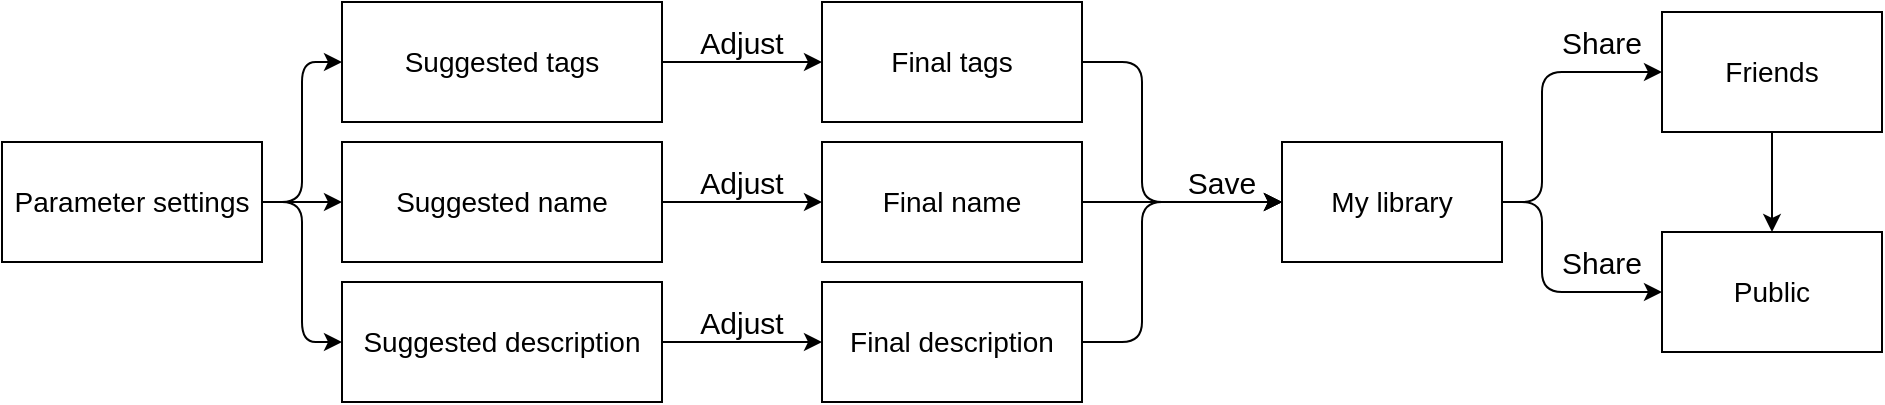 <mxfile type="device" version="10.7.5"><diagram id="awBi6b9kpcjEZclMP0eq" name="Page-1"><mxGraphModel grid="1" dx="1188" dy="675" gridSize="10" guides="1" tooltips="1" connect="1" arrows="1" fold="1" page="1" pageScale="1" pageWidth="827" pageHeight="1169" math="0" shadow="0"><root><mxCell id="0" /><mxCell id="1" parent="0" /><mxCell id="kImE_h3oqcaMFSgoJklV-19" value="" parent="1" style="edgeStyle=elbowEdgeStyle;rounded=0;orthogonalLoop=1;jettySize=auto;html=1;" edge="1" source="kImE_h3oqcaMFSgoJklV-6" target="kImE_h3oqcaMFSgoJklV-18"><mxGeometry as="geometry" relative="1" /></mxCell><mxCell id="kImE_h3oqcaMFSgoJklV-6" value="&lt;font style=&quot;font-size: 14px&quot;&gt;Suggested name&lt;/font&gt;&lt;br style=&quot;font-size: 14px&quot;&gt;" parent="1" style="rounded=0;whiteSpace=wrap;html=1;" vertex="1"><mxGeometry as="geometry" x="220" y="110" width="160" height="60" /></mxCell><mxCell id="kImE_h3oqcaMFSgoJklV-30" value="" parent="1" style="edgeStyle=elbowEdgeStyle;rounded=0;orthogonalLoop=1;jettySize=auto;html=1;" edge="1" source="kImE_h3oqcaMFSgoJklV-18" target="kImE_h3oqcaMFSgoJklV-29"><mxGeometry as="geometry" relative="1" /></mxCell><mxCell id="kImE_h3oqcaMFSgoJklV-18" value="&lt;font style=&quot;font-size: 14px&quot;&gt;Final name&lt;/font&gt;&lt;br style=&quot;font-size: 14px&quot;&gt;" parent="1" style="rounded=0;whiteSpace=wrap;html=1;" vertex="1"><mxGeometry as="geometry" x="460" y="110" width="130" height="60" /></mxCell><mxCell id="kImE_h3oqcaMFSgoJklV-29" value="&lt;font style=&quot;font-size: 14px&quot;&gt;My library&lt;/font&gt;&lt;br style=&quot;font-size: 14px&quot;&gt;" parent="1" style="rounded=0;whiteSpace=wrap;html=1;" vertex="1"><mxGeometry as="geometry" x="690" y="110" width="110" height="60" /></mxCell><mxCell id="kImE_h3oqcaMFSgoJklV-21" value="" parent="1" style="edgeStyle=elbowEdgeStyle;rounded=0;orthogonalLoop=1;jettySize=auto;html=1;" edge="1" source="kImE_h3oqcaMFSgoJklV-10" target="kImE_h3oqcaMFSgoJklV-20"><mxGeometry as="geometry" relative="1" /></mxCell><mxCell id="kImE_h3oqcaMFSgoJklV-10" value="&lt;font style=&quot;font-size: 14px&quot;&gt;Suggested tags&lt;/font&gt;&lt;br style=&quot;font-size: 14px&quot;&gt;" parent="1" style="rounded=0;whiteSpace=wrap;html=1;" vertex="1"><mxGeometry as="geometry" x="220" y="40" width="160" height="60" /></mxCell><mxCell id="kImE_h3oqcaMFSgoJklV-20" value="&lt;font style=&quot;font-size: 14px&quot;&gt;Final tags&lt;/font&gt;&lt;br style=&quot;font-size: 14px&quot;&gt;" parent="1" style="rounded=0;whiteSpace=wrap;html=1;" vertex="1"><mxGeometry as="geometry" x="460" y="40" width="130" height="60" /></mxCell><mxCell id="kImE_h3oqcaMFSgoJklV-17" value="" parent="1" style="edgeStyle=elbowEdgeStyle;rounded=0;orthogonalLoop=1;jettySize=auto;html=1;" edge="1" source="kImE_h3oqcaMFSgoJklV-11" target="kImE_h3oqcaMFSgoJklV-16"><mxGeometry as="geometry" relative="1" /></mxCell><mxCell id="kImE_h3oqcaMFSgoJklV-11" value="&lt;font style=&quot;font-size: 14px&quot;&gt;Suggested description&lt;/font&gt;&lt;br style=&quot;font-size: 14px&quot;&gt;" parent="1" style="rounded=0;whiteSpace=wrap;html=1;" vertex="1"><mxGeometry as="geometry" x="220" y="180" width="160" height="60" /></mxCell><mxCell id="kImE_h3oqcaMFSgoJklV-16" value="&lt;font style=&quot;font-size: 14px&quot;&gt;Final description&lt;/font&gt;&lt;br style=&quot;font-size: 14px&quot;&gt;" parent="1" style="rounded=0;whiteSpace=wrap;html=1;" vertex="1"><mxGeometry as="geometry" x="460" y="180" width="130" height="60" /></mxCell><mxCell id="kImE_h3oqcaMFSgoJklV-26" value="&lt;font style=&quot;font-size: 15px&quot;&gt;Adjust&lt;/font&gt;&lt;br style=&quot;font-size: 15px&quot;&gt;" parent="1" style="text;html=1;strokeColor=none;fillColor=none;align=center;verticalAlign=middle;whiteSpace=wrap;rounded=0;" vertex="1"><mxGeometry as="geometry" x="400" y="50" width="40" height="20" /></mxCell><mxCell id="kImE_h3oqcaMFSgoJklV-27" value="&lt;font style=&quot;font-size: 15px&quot;&gt;Adjust&lt;/font&gt;&lt;br style=&quot;font-size: 15px&quot;&gt;" parent="1" style="text;html=1;strokeColor=none;fillColor=none;align=center;verticalAlign=middle;whiteSpace=wrap;rounded=0;" vertex="1"><mxGeometry as="geometry" x="400" y="120" width="40" height="20" /></mxCell><mxCell id="kImE_h3oqcaMFSgoJklV-28" value="&lt;font style=&quot;font-size: 15px&quot;&gt;Adjust&lt;/font&gt;&lt;br style=&quot;font-size: 15px&quot;&gt;" parent="1" style="text;html=1;strokeColor=none;fillColor=none;align=center;verticalAlign=middle;whiteSpace=wrap;rounded=0;" vertex="1"><mxGeometry as="geometry" x="400" y="190" width="40" height="20" /></mxCell><mxCell id="kImE_h3oqcaMFSgoJklV-31" value="" parent="1" style="endArrow=classic;html=1;edgeStyle=elbowEdgeStyle;entryX=0;entryY=0.5;entryDx=0;entryDy=0;" edge="1" target="kImE_h3oqcaMFSgoJklV-29"><mxGeometry as="geometry" relative="1" width="50" height="50"><mxPoint as="sourcePoint" x="590" y="70" /><mxPoint as="targetPoint" x="640" y="20" /><Array as="points"><mxPoint x="620" y="110" /></Array></mxGeometry></mxCell><mxCell id="kImE_h3oqcaMFSgoJklV-32" value="" parent="1" style="endArrow=classic;html=1;edgeStyle=elbowEdgeStyle;entryX=0;entryY=0.5;entryDx=0;entryDy=0;" edge="1" target="kImE_h3oqcaMFSgoJklV-29"><mxGeometry as="geometry" relative="1" width="50" height="50"><mxPoint as="sourcePoint" x="590" y="210" /><mxPoint as="targetPoint" x="670" y="140" /><Array as="points"><mxPoint x="620" y="170" /></Array></mxGeometry></mxCell><mxCell id="kImE_h3oqcaMFSgoJklV-33" value="&lt;font style=&quot;font-size: 15px&quot;&gt;Save&lt;/font&gt;&lt;br style=&quot;font-size: 15px&quot;&gt;" parent="1" style="text;html=1;strokeColor=none;fillColor=none;align=center;verticalAlign=middle;whiteSpace=wrap;rounded=0;" vertex="1"><mxGeometry as="geometry" x="640" y="120" width="40" height="20" /></mxCell><mxCell id="kImE_h3oqcaMFSgoJklV-46" value="" parent="1" style="edgeStyle=elbowEdgeStyle;rounded=0;orthogonalLoop=1;jettySize=auto;html=1;" edge="1" source="kImE_h3oqcaMFSgoJklV-39" target="kImE_h3oqcaMFSgoJklV-45"><mxGeometry as="geometry" relative="1" /></mxCell><mxCell id="kImE_h3oqcaMFSgoJklV-39" value="&lt;font style=&quot;font-size: 14px&quot;&gt;Friends&lt;/font&gt;&lt;br style=&quot;font-size: 14px&quot;&gt;" parent="1" style="rounded=0;whiteSpace=wrap;html=1;" vertex="1"><mxGeometry as="geometry" x="880" y="45" width="110" height="60" /></mxCell><mxCell id="kImE_h3oqcaMFSgoJklV-45" value="&lt;font style=&quot;font-size: 14px&quot;&gt;Public&lt;/font&gt;&lt;br style=&quot;font-size: 14px&quot;&gt;" parent="1" style="rounded=0;whiteSpace=wrap;html=1;" vertex="1"><mxGeometry as="geometry" x="880" y="155" width="110" height="60" /></mxCell><mxCell id="kImE_h3oqcaMFSgoJklV-43" value="" parent="1" style="endArrow=classic;html=1;edgeStyle=elbowEdgeStyle;entryX=0;entryY=0.5;entryDx=0;entryDy=0;" edge="1" target="kImE_h3oqcaMFSgoJklV-39"><mxGeometry as="geometry" relative="1" width="50" height="50"><mxPoint as="sourcePoint" x="800" y="140" /><mxPoint as="targetPoint" x="850" y="90" /><Array as="points"><mxPoint x="820" y="110" /></Array></mxGeometry></mxCell><mxCell id="kImE_h3oqcaMFSgoJklV-47" value="" parent="1" style="endArrow=classic;html=1;edgeStyle=elbowEdgeStyle;entryX=0;entryY=0.5;entryDx=0;entryDy=0;" edge="1" target="kImE_h3oqcaMFSgoJklV-45"><mxGeometry as="geometry" relative="1" width="50" height="50"><mxPoint as="sourcePoint" x="800" y="140" /><mxPoint as="targetPoint" x="850" y="90" /><Array as="points"><mxPoint x="820" y="170" /></Array></mxGeometry></mxCell><mxCell id="kImE_h3oqcaMFSgoJklV-48" value="&lt;font style=&quot;font-size: 15px&quot;&gt;Share&lt;/font&gt;&lt;br style=&quot;font-size: 15px&quot;&gt;" parent="1" style="text;html=1;strokeColor=none;fillColor=none;align=center;verticalAlign=middle;whiteSpace=wrap;rounded=0;" vertex="1"><mxGeometry as="geometry" x="830" y="50" width="40" height="20" /></mxCell><mxCell id="kImE_h3oqcaMFSgoJklV-49" value="&lt;font style=&quot;font-size: 15px&quot;&gt;Share&lt;/font&gt;&lt;br style=&quot;font-size: 15px&quot;&gt;" parent="1" style="text;html=1;strokeColor=none;fillColor=none;align=center;verticalAlign=middle;whiteSpace=wrap;rounded=0;" vertex="1"><mxGeometry as="geometry" x="830" y="160" width="40" height="20" /></mxCell><mxCell id="kImE_h3oqcaMFSgoJklV-78" parent="1" style="edgeStyle=elbowEdgeStyle;rounded=0;orthogonalLoop=1;jettySize=auto;html=1;exitX=1;exitY=0.5;exitDx=0;exitDy=0;" edge="1" source="kImE_h3oqcaMFSgoJklV-74" target="kImE_h3oqcaMFSgoJklV-6"><mxGeometry as="geometry" relative="1" /></mxCell><mxCell id="kImE_h3oqcaMFSgoJklV-74" value="&lt;font style=&quot;font-size: 14px&quot;&gt;Parameter settings&lt;/font&gt;" parent="1" style="rounded=0;whiteSpace=wrap;html=1;" vertex="1"><mxGeometry as="geometry" x="50" y="110" width="130" height="60" /></mxCell><mxCell id="kImE_h3oqcaMFSgoJklV-76" value="" parent="1" style="endArrow=classic;html=1;edgeStyle=elbowEdgeStyle;entryX=0;entryY=0.5;entryDx=0;entryDy=0;" edge="1" target="kImE_h3oqcaMFSgoJklV-10"><mxGeometry as="geometry" relative="1" width="50" height="50"><mxPoint as="sourcePoint" x="180" y="140" /><mxPoint as="targetPoint" x="230" y="90" /></mxGeometry></mxCell><mxCell id="kImE_h3oqcaMFSgoJklV-77" value="" parent="1" style="endArrow=classic;html=1;edgeStyle=elbowEdgeStyle;entryX=0;entryY=0.5;entryDx=0;entryDy=0;" edge="1" target="kImE_h3oqcaMFSgoJklV-11"><mxGeometry as="geometry" relative="1" width="50" height="50"><mxPoint as="sourcePoint" x="180" y="140" /><mxPoint as="targetPoint" x="230" y="90" /></mxGeometry></mxCell></root></mxGraphModel></diagram></mxfile>